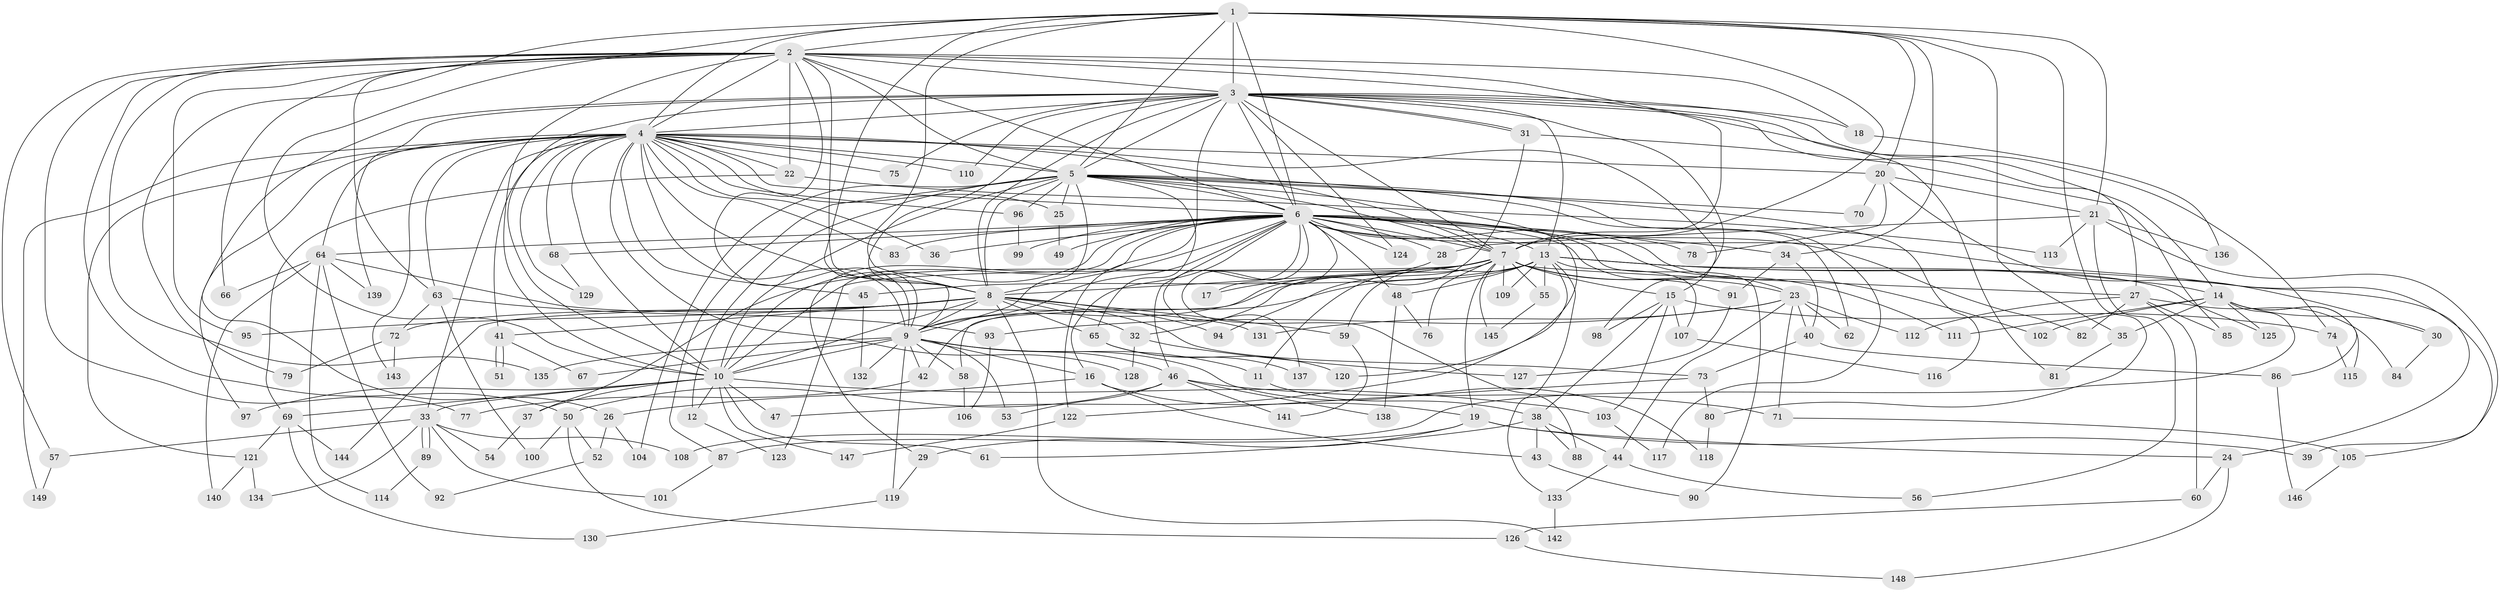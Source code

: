 // coarse degree distribution, {21: 0.013333333333333334, 27: 0.013333333333333334, 9: 0.04, 7: 0.04, 3: 0.30666666666666664, 8: 0.02666666666666667, 4: 0.17333333333333334, 5: 0.04, 1: 0.013333333333333334, 6: 0.05333333333333334, 2: 0.17333333333333334, 18: 0.02666666666666667, 16: 0.013333333333333334, 15: 0.013333333333333334, 13: 0.013333333333333334, 23: 0.013333333333333334, 17: 0.02666666666666667}
// Generated by graph-tools (version 1.1) at 2025/36/03/04/25 23:36:27]
// undirected, 149 vertices, 323 edges
graph export_dot {
  node [color=gray90,style=filled];
  1;
  2;
  3;
  4;
  5;
  6;
  7;
  8;
  9;
  10;
  11;
  12;
  13;
  14;
  15;
  16;
  17;
  18;
  19;
  20;
  21;
  22;
  23;
  24;
  25;
  26;
  27;
  28;
  29;
  30;
  31;
  32;
  33;
  34;
  35;
  36;
  37;
  38;
  39;
  40;
  41;
  42;
  43;
  44;
  45;
  46;
  47;
  48;
  49;
  50;
  51;
  52;
  53;
  54;
  55;
  56;
  57;
  58;
  59;
  60;
  61;
  62;
  63;
  64;
  65;
  66;
  67;
  68;
  69;
  70;
  71;
  72;
  73;
  74;
  75;
  76;
  77;
  78;
  79;
  80;
  81;
  82;
  83;
  84;
  85;
  86;
  87;
  88;
  89;
  90;
  91;
  92;
  93;
  94;
  95;
  96;
  97;
  98;
  99;
  100;
  101;
  102;
  103;
  104;
  105;
  106;
  107;
  108;
  109;
  110;
  111;
  112;
  113;
  114;
  115;
  116;
  117;
  118;
  119;
  120;
  121;
  122;
  123;
  124;
  125;
  126;
  127;
  128;
  129;
  130;
  131;
  132;
  133;
  134;
  135;
  136;
  137;
  138;
  139;
  140;
  141;
  142;
  143;
  144;
  145;
  146;
  147;
  148;
  149;
  1 -- 2;
  1 -- 3;
  1 -- 4;
  1 -- 5;
  1 -- 6;
  1 -- 7;
  1 -- 8;
  1 -- 9;
  1 -- 10;
  1 -- 20;
  1 -- 21;
  1 -- 34;
  1 -- 35;
  1 -- 79;
  1 -- 80;
  2 -- 3;
  2 -- 4;
  2 -- 5;
  2 -- 6;
  2 -- 7;
  2 -- 8;
  2 -- 9;
  2 -- 10;
  2 -- 18;
  2 -- 22;
  2 -- 50;
  2 -- 57;
  2 -- 63;
  2 -- 66;
  2 -- 77;
  2 -- 81;
  2 -- 95;
  2 -- 135;
  3 -- 4;
  3 -- 5;
  3 -- 6;
  3 -- 7;
  3 -- 8;
  3 -- 9;
  3 -- 10;
  3 -- 13;
  3 -- 14;
  3 -- 18;
  3 -- 26;
  3 -- 27;
  3 -- 31;
  3 -- 31;
  3 -- 74;
  3 -- 75;
  3 -- 98;
  3 -- 110;
  3 -- 122;
  3 -- 124;
  3 -- 139;
  4 -- 5;
  4 -- 6;
  4 -- 7;
  4 -- 8;
  4 -- 9;
  4 -- 10;
  4 -- 15;
  4 -- 20;
  4 -- 22;
  4 -- 25;
  4 -- 33;
  4 -- 36;
  4 -- 41;
  4 -- 45;
  4 -- 63;
  4 -- 64;
  4 -- 68;
  4 -- 75;
  4 -- 83;
  4 -- 96;
  4 -- 97;
  4 -- 110;
  4 -- 121;
  4 -- 128;
  4 -- 129;
  4 -- 143;
  4 -- 149;
  5 -- 6;
  5 -- 7;
  5 -- 8;
  5 -- 9;
  5 -- 10;
  5 -- 12;
  5 -- 25;
  5 -- 62;
  5 -- 65;
  5 -- 70;
  5 -- 87;
  5 -- 96;
  5 -- 104;
  5 -- 116;
  5 -- 117;
  5 -- 120;
  6 -- 7;
  6 -- 8;
  6 -- 9;
  6 -- 10;
  6 -- 13;
  6 -- 16;
  6 -- 17;
  6 -- 23;
  6 -- 24;
  6 -- 28;
  6 -- 29;
  6 -- 34;
  6 -- 36;
  6 -- 46;
  6 -- 48;
  6 -- 49;
  6 -- 64;
  6 -- 68;
  6 -- 78;
  6 -- 82;
  6 -- 83;
  6 -- 88;
  6 -- 90;
  6 -- 91;
  6 -- 99;
  6 -- 102;
  6 -- 123;
  6 -- 124;
  6 -- 137;
  7 -- 8;
  7 -- 9;
  7 -- 10;
  7 -- 11;
  7 -- 15;
  7 -- 17;
  7 -- 19;
  7 -- 23;
  7 -- 27;
  7 -- 37;
  7 -- 55;
  7 -- 76;
  7 -- 94;
  7 -- 109;
  7 -- 111;
  7 -- 145;
  8 -- 9;
  8 -- 10;
  8 -- 32;
  8 -- 41;
  8 -- 59;
  8 -- 65;
  8 -- 72;
  8 -- 73;
  8 -- 94;
  8 -- 95;
  8 -- 142;
  8 -- 144;
  9 -- 10;
  9 -- 11;
  9 -- 16;
  9 -- 42;
  9 -- 46;
  9 -- 53;
  9 -- 58;
  9 -- 67;
  9 -- 118;
  9 -- 119;
  9 -- 132;
  9 -- 135;
  10 -- 12;
  10 -- 33;
  10 -- 37;
  10 -- 47;
  10 -- 61;
  10 -- 69;
  10 -- 97;
  10 -- 103;
  10 -- 147;
  11 -- 38;
  12 -- 123;
  13 -- 14;
  13 -- 42;
  13 -- 45;
  13 -- 47;
  13 -- 48;
  13 -- 55;
  13 -- 59;
  13 -- 105;
  13 -- 107;
  13 -- 109;
  13 -- 125;
  13 -- 133;
  14 -- 30;
  14 -- 35;
  14 -- 86;
  14 -- 102;
  14 -- 108;
  14 -- 111;
  14 -- 115;
  14 -- 125;
  15 -- 38;
  15 -- 74;
  15 -- 98;
  15 -- 103;
  15 -- 107;
  16 -- 19;
  16 -- 26;
  16 -- 43;
  18 -- 136;
  19 -- 24;
  19 -- 29;
  19 -- 39;
  19 -- 87;
  20 -- 21;
  20 -- 30;
  20 -- 70;
  20 -- 78;
  21 -- 28;
  21 -- 39;
  21 -- 56;
  21 -- 113;
  21 -- 136;
  22 -- 69;
  22 -- 113;
  23 -- 40;
  23 -- 44;
  23 -- 62;
  23 -- 71;
  23 -- 93;
  23 -- 112;
  23 -- 131;
  24 -- 60;
  24 -- 148;
  25 -- 49;
  26 -- 52;
  26 -- 104;
  27 -- 60;
  27 -- 82;
  27 -- 84;
  27 -- 85;
  27 -- 112;
  28 -- 58;
  29 -- 119;
  30 -- 84;
  31 -- 32;
  31 -- 85;
  32 -- 127;
  32 -- 128;
  33 -- 54;
  33 -- 57;
  33 -- 89;
  33 -- 89;
  33 -- 101;
  33 -- 108;
  33 -- 134;
  34 -- 40;
  34 -- 91;
  35 -- 81;
  37 -- 54;
  38 -- 43;
  38 -- 44;
  38 -- 61;
  38 -- 88;
  40 -- 73;
  40 -- 86;
  41 -- 51;
  41 -- 51;
  41 -- 67;
  42 -- 77;
  43 -- 90;
  44 -- 56;
  44 -- 133;
  45 -- 132;
  46 -- 50;
  46 -- 53;
  46 -- 71;
  46 -- 138;
  46 -- 141;
  48 -- 76;
  48 -- 138;
  50 -- 52;
  50 -- 100;
  50 -- 126;
  52 -- 92;
  55 -- 145;
  57 -- 149;
  58 -- 106;
  59 -- 141;
  60 -- 126;
  63 -- 72;
  63 -- 93;
  63 -- 100;
  64 -- 66;
  64 -- 92;
  64 -- 114;
  64 -- 131;
  64 -- 139;
  64 -- 140;
  65 -- 120;
  65 -- 137;
  68 -- 129;
  69 -- 121;
  69 -- 130;
  69 -- 144;
  71 -- 105;
  72 -- 79;
  72 -- 143;
  73 -- 80;
  73 -- 122;
  74 -- 115;
  80 -- 118;
  86 -- 146;
  87 -- 101;
  89 -- 114;
  91 -- 127;
  93 -- 106;
  96 -- 99;
  103 -- 117;
  105 -- 146;
  107 -- 116;
  119 -- 130;
  121 -- 134;
  121 -- 140;
  122 -- 147;
  126 -- 148;
  133 -- 142;
}
